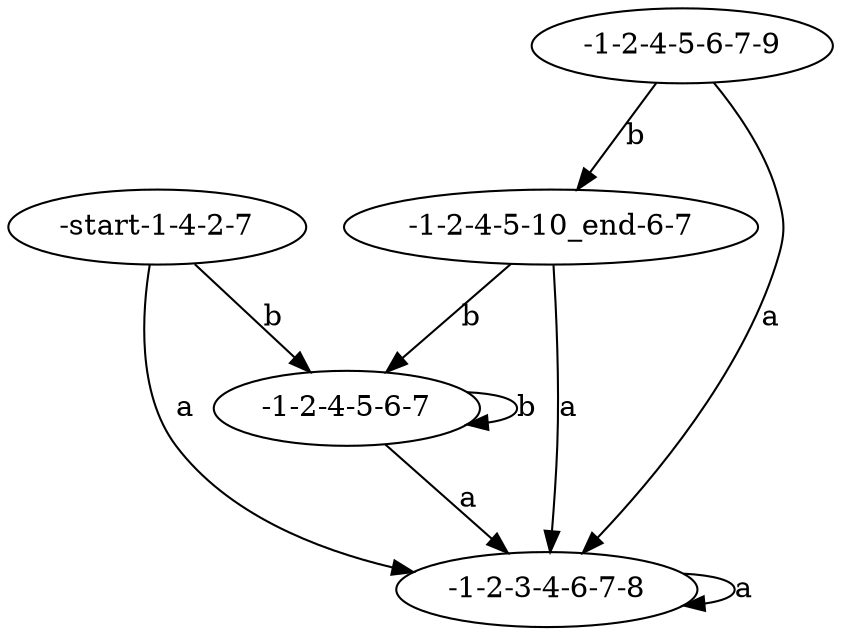 digraph {
	"-start-1-4-2-7" ;
	"-1-2-3-4-6-7-8" ;
	"-1-2-4-5-6-7" ;
	"-1-2-4-5-6-7-9" ;
	"-1-2-4-5-10_end-6-7" ;
	"-start-1-4-2-7" -> "-1-2-3-4-6-7-8"["label"="a"];
	"-start-1-4-2-7" -> "-1-2-4-5-6-7"["label"="b"];
	"-1-2-4-5-6-7" -> "-1-2-3-4-6-7-8"["label"="a"];
	"-1-2-4-5-6-7" -> "-1-2-4-5-6-7"["label"="b"];
	"-1-2-3-4-6-7-8" -> "-1-2-3-4-6-7-8"["label"="a"];
	"-1-2-4-5-6-7-9" -> "-1-2-3-4-6-7-8"["label"="a"];
	"-1-2-4-5-6-7-9" -> "-1-2-4-5-10_end-6-7"["label"="b"];
	"-1-2-4-5-10_end-6-7" -> "-1-2-3-4-6-7-8"["label"="a"];
	"-1-2-4-5-10_end-6-7" -> "-1-2-4-5-6-7"["label"="b"];
}
